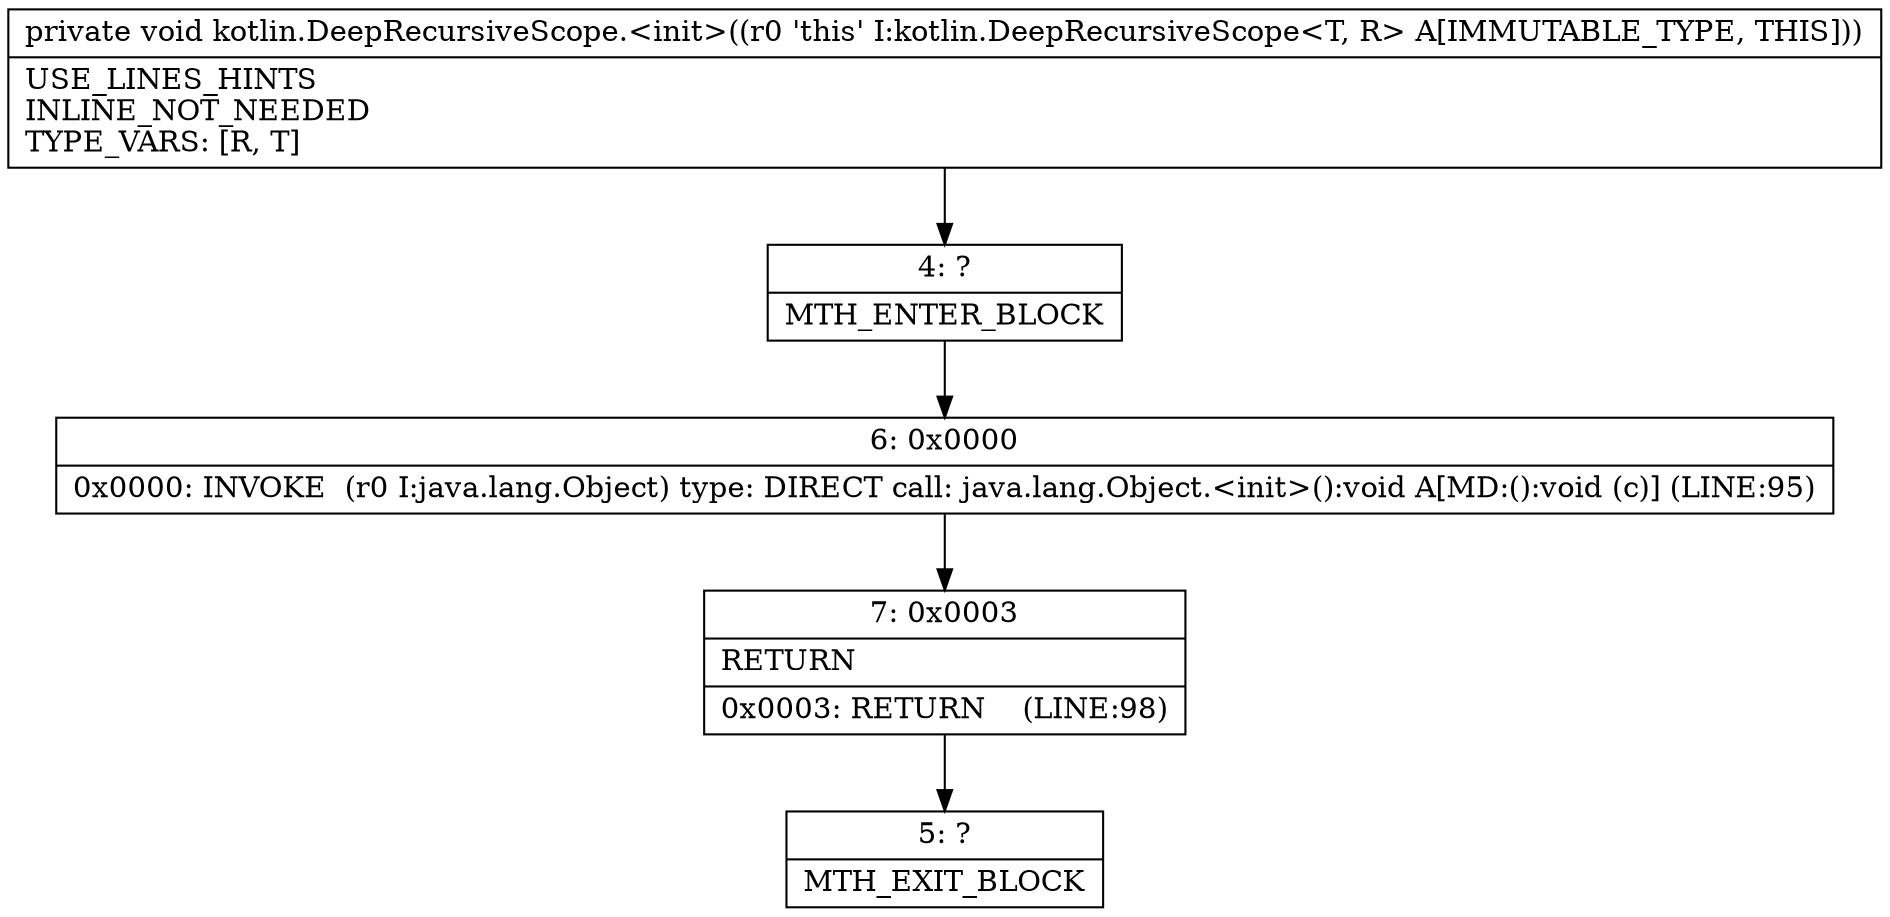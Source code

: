 digraph "CFG forkotlin.DeepRecursiveScope.\<init\>()V" {
Node_4 [shape=record,label="{4\:\ ?|MTH_ENTER_BLOCK\l}"];
Node_6 [shape=record,label="{6\:\ 0x0000|0x0000: INVOKE  (r0 I:java.lang.Object) type: DIRECT call: java.lang.Object.\<init\>():void A[MD:():void (c)] (LINE:95)\l}"];
Node_7 [shape=record,label="{7\:\ 0x0003|RETURN\l|0x0003: RETURN    (LINE:98)\l}"];
Node_5 [shape=record,label="{5\:\ ?|MTH_EXIT_BLOCK\l}"];
MethodNode[shape=record,label="{private void kotlin.DeepRecursiveScope.\<init\>((r0 'this' I:kotlin.DeepRecursiveScope\<T, R\> A[IMMUTABLE_TYPE, THIS]))  | USE_LINES_HINTS\lINLINE_NOT_NEEDED\lTYPE_VARS: [R, T]\l}"];
MethodNode -> Node_4;Node_4 -> Node_6;
Node_6 -> Node_7;
Node_7 -> Node_5;
}


